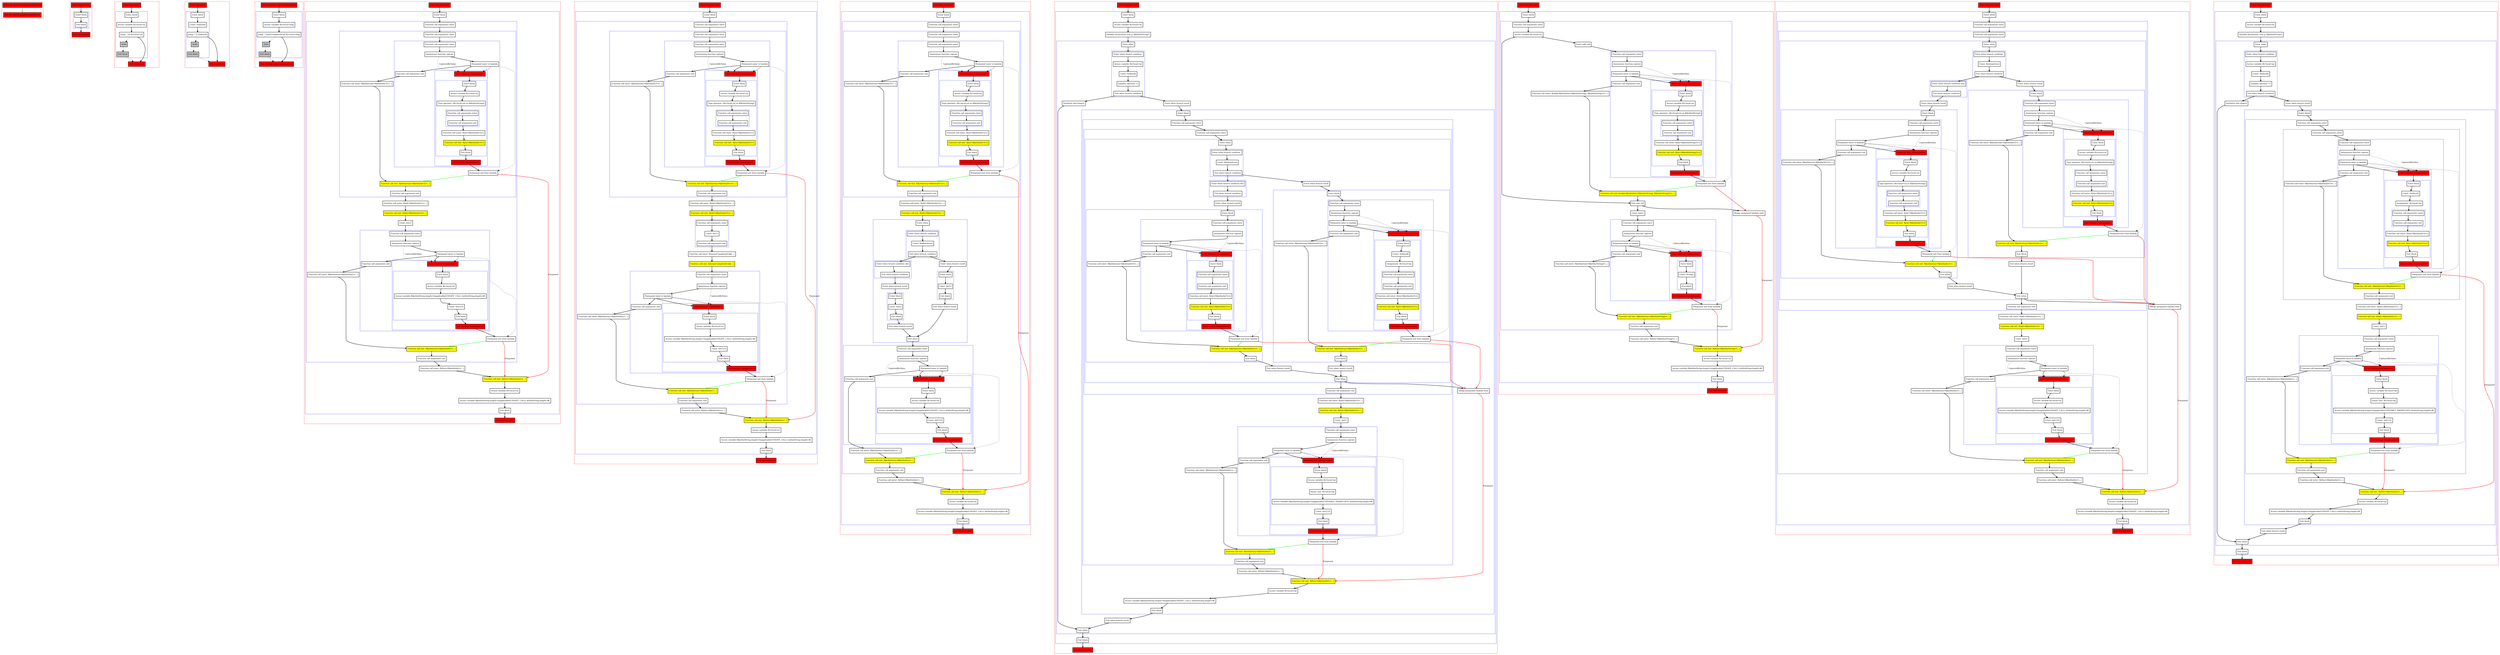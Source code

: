 digraph flowFromInplaceLambda2_kt {
    graph [nodesep=3]
    node [shape=box penwidth=2]
    edge [penwidth=2]

    subgraph cluster_0 {
        color=red
        0 [label="Enter file flowFromInplaceLambda2.kt" style="filled" fillcolor=red];
        1 [label="Exit file flowFromInplaceLambda2.kt" style="filled" fillcolor=red];
    }
    0 -> {1} [color=green];

    subgraph cluster_1 {
        color=red
        2 [label="Enter function foo" style="filled" fillcolor=red];
        subgraph cluster_2 {
            color=blue
            3 [label="Enter block"];
            4 [label="Exit block"];
        }
        5 [label="Exit function foo" style="filled" fillcolor=red];
    }
    2 -> {3};
    3 -> {4};
    4 -> {5};

    subgraph cluster_3 {
        color=red
        6 [label="Enter function id" style="filled" fillcolor=red];
        subgraph cluster_4 {
            color=blue
            7 [label="Enter block"];
            8 [label="Access variable R|<local>/x|"];
            9 [label="Jump: ^id R|<local>/x|"];
            10 [label="Stub" style="filled" fillcolor=gray];
            11 [label="Exit block" style="filled" fillcolor=gray];
        }
        12 [label="Exit function id" style="filled" fillcolor=red];
    }
    6 -> {7};
    7 -> {8};
    8 -> {9};
    9 -> {12};
    9 -> {10} [style=dotted];
    10 -> {11} [style=dotted];
    11 -> {12} [style=dotted];

    subgraph cluster_5 {
        color=red
        13 [label="Enter function n" style="filled" fillcolor=red];
        subgraph cluster_6 {
            color=blue
            14 [label="Enter block"];
            15 [label="Const: Null(null)"];
            16 [label="Jump: ^n Null(null)"];
            17 [label="Stub" style="filled" fillcolor=gray];
            18 [label="Exit block" style="filled" fillcolor=gray];
        }
        19 [label="Exit function n" style="filled" fillcolor=red];
    }
    13 -> {14};
    14 -> {15};
    15 -> {16};
    16 -> {19};
    16 -> {17} [style=dotted];
    17 -> {18} [style=dotted];
    18 -> {19} [style=dotted];

    subgraph cluster_7 {
        color=red
        20 [label="Enter function someCompletedCall" style="filled" fillcolor=red];
        subgraph cluster_8 {
            color=blue
            21 [label="Enter block"];
            22 [label="Access variable R|<local>/arg|"];
            23 [label="Jump: ^someCompletedCall R|<local>/arg|"];
            24 [label="Stub" style="filled" fillcolor=gray];
            25 [label="Exit block" style="filled" fillcolor=gray];
        }
        26 [label="Exit function someCompletedCall" style="filled" fillcolor=red];
    }
    20 -> {21};
    21 -> {22};
    22 -> {23};
    23 -> {26};
    23 -> {24} [style=dotted];
    24 -> {25} [style=dotted];
    25 -> {26} [style=dotted];

    subgraph cluster_9 {
        color=red
        27 [label="Enter function test1" style="filled" fillcolor=red];
        subgraph cluster_10 {
            color=blue
            28 [label="Enter block"];
            subgraph cluster_11 {
                color=blue
                29 [label="Function call arguments enter"];
                subgraph cluster_12 {
                    color=blue
                    30 [label="Function call arguments enter"];
                    subgraph cluster_13 {
                        color=blue
                        31 [label="Function call arguments enter"];
                        32 [label="Anonymous function capture"];
                        33 [label="Postponed enter to lambda"];
                        subgraph cluster_14 {
                            color=blue
                            34 [label="Enter function <anonymous>" style="filled" fillcolor=red];
                            subgraph cluster_15 {
                                color=blue
                                35 [label="Enter block"];
                                36 [label="Access variable R|<local>/x|"];
                                37 [label="Type operator: (R|<local>/x| as R|kotlin/String|)"];
                                subgraph cluster_16 {
                                    color=blue
                                    38 [label="Function call arguments enter"];
                                    39 [label="Function call arguments exit"];
                                }
                                40 [label="Function call enter: R|/n|<R|kotlin/Int?|>()"];
                                41 [label="Function call exit: R|/n|<R|kotlin/Int?|>()" style="filled" fillcolor=yellow];
                                42 [label="Exit block"];
                            }
                            43 [label="Exit function <anonymous>" style="filled" fillcolor=red];
                        }
                        44 [label="Function call arguments exit"];
                    }
                    45 [label="Function call enter: R|kotlin/run|<R|kotlin/Int?|>(...)"];
                    46 [label="Postponed exit from lambda"];
                    47 [label="Function call exit: R|kotlin/run|<R|kotlin/Int?|>(...)" style="filled" fillcolor=yellow];
                    48 [label="Function call arguments exit"];
                }
                49 [label="Function call enter: R|/id|<R|kotlin/Int?|>(...)"];
                50 [label="Function call exit: R|/id|<R|kotlin/Int?|>(...)" style="filled" fillcolor=yellow];
                51 [label="Const: Int(1)"];
                subgraph cluster_17 {
                    color=blue
                    52 [label="Function call arguments enter"];
                    53 [label="Anonymous function capture"];
                    54 [label="Postponed enter to lambda"];
                    subgraph cluster_18 {
                        color=blue
                        55 [label="Enter function <anonymous>" style="filled" fillcolor=red];
                        subgraph cluster_19 {
                            color=blue
                            56 [label="Enter block"];
                            57 [label="Access variable R|<local>/x|"];
                            58 [label="Access variable R|kotlin/String.length<Inapplicable(UNSAFE_CALL): kotlin/String.length>#|"];
                            59 [label="Const: Int(123)"];
                            60 [label="Exit block"];
                        }
                        61 [label="Exit function <anonymous>" style="filled" fillcolor=red];
                    }
                    62 [label="Function call arguments exit"];
                }
                63 [label="Function call enter: R|kotlin/run|<R|kotlin/Int|>(...)"];
                64 [label="Postponed exit from lambda"];
                65 [label="Function call exit: R|kotlin/run|<R|kotlin/Int|>(...)" style="filled" fillcolor=yellow];
                66 [label="Function call arguments exit"];
            }
            67 [label="Function call enter: R|/foo|<R|kotlin/Int|>(...)"];
            68 [label="Function call exit: R|/foo|<R|kotlin/Int|>(...)" style="filled" fillcolor=yellow];
            69 [label="Access variable R|<local>/x|"];
            70 [label="Access variable R|kotlin/String.length<Inapplicable(UNSAFE_CALL): kotlin/String.length>#|"];
            71 [label="Exit block"];
        }
        72 [label="Exit function test1" style="filled" fillcolor=red];
    }
    27 -> {28};
    28 -> {29};
    29 -> {30};
    30 -> {31};
    31 -> {32};
    32 -> {33};
    32 -> {34} [style=dotted label="CapturedByValue"];
    33 -> {34 44};
    33 -> {46} [style=dotted];
    33 -> {34} [style=dashed];
    34 -> {35};
    35 -> {36};
    36 -> {37};
    37 -> {38};
    38 -> {39};
    39 -> {40};
    40 -> {41};
    41 -> {42};
    42 -> {43};
    43 -> {46};
    44 -> {45};
    45 -> {47};
    46 -> {47} [color=green];
    46 -> {68} [color=red label="Postponed"];
    47 -> {48};
    48 -> {49};
    49 -> {50};
    50 -> {51};
    51 -> {52};
    52 -> {53};
    53 -> {54};
    53 -> {55} [style=dotted label="CapturedByValue"];
    54 -> {55 62};
    54 -> {64} [style=dotted];
    54 -> {55} [style=dashed];
    55 -> {56};
    56 -> {57};
    57 -> {58};
    58 -> {59};
    59 -> {60};
    60 -> {61};
    61 -> {64};
    62 -> {63};
    63 -> {65};
    64 -> {65} [color=green];
    64 -> {68} [color=red label="Postponed"];
    65 -> {66};
    66 -> {67};
    67 -> {68};
    68 -> {69};
    69 -> {70};
    70 -> {71};
    71 -> {72};

    subgraph cluster_20 {
        color=red
        73 [label="Enter function test2" style="filled" fillcolor=red];
        subgraph cluster_21 {
            color=blue
            74 [label="Enter block"];
            subgraph cluster_22 {
                color=blue
                75 [label="Function call arguments enter"];
                subgraph cluster_23 {
                    color=blue
                    76 [label="Function call arguments enter"];
                    subgraph cluster_24 {
                        color=blue
                        77 [label="Function call arguments enter"];
                        78 [label="Anonymous function capture"];
                        79 [label="Postponed enter to lambda"];
                        subgraph cluster_25 {
                            color=blue
                            80 [label="Enter function <anonymous>" style="filled" fillcolor=red];
                            subgraph cluster_26 {
                                color=blue
                                81 [label="Enter block"];
                                82 [label="Access variable R|<local>/x|"];
                                83 [label="Type operator: (R|<local>/x| as R|kotlin/String|)"];
                                subgraph cluster_27 {
                                    color=blue
                                    84 [label="Function call arguments enter"];
                                    85 [label="Function call arguments exit"];
                                }
                                86 [label="Function call enter: R|/n|<R|kotlin/Int?|>()"];
                                87 [label="Function call exit: R|/n|<R|kotlin/Int?|>()" style="filled" fillcolor=yellow];
                                88 [label="Exit block"];
                            }
                            89 [label="Exit function <anonymous>" style="filled" fillcolor=red];
                        }
                        90 [label="Function call arguments exit"];
                    }
                    91 [label="Function call enter: R|kotlin/run|<R|kotlin/Int?|>(...)"];
                    92 [label="Postponed exit from lambda"];
                    93 [label="Function call exit: R|kotlin/run|<R|kotlin/Int?|>(...)" style="filled" fillcolor=yellow];
                    94 [label="Function call arguments exit"];
                }
                95 [label="Function call enter: R|/id|<R|kotlin/Int?|>(...)"];
                96 [label="Function call exit: R|/id|<R|kotlin/Int?|>(...)" style="filled" fillcolor=yellow];
                subgraph cluster_28 {
                    color=blue
                    97 [label="Function call arguments enter"];
                    98 [label="Const: Int(1)"];
                    99 [label="Function call arguments exit"];
                }
                100 [label="Function call enter: R|/someCompletedCall|(...)"];
                101 [label="Function call exit: R|/someCompletedCall|(...)" style="filled" fillcolor=yellow];
                subgraph cluster_29 {
                    color=blue
                    102 [label="Function call arguments enter"];
                    103 [label="Anonymous function capture"];
                    104 [label="Postponed enter to lambda"];
                    subgraph cluster_30 {
                        color=blue
                        105 [label="Enter function <anonymous>" style="filled" fillcolor=red];
                        subgraph cluster_31 {
                            color=blue
                            106 [label="Enter block"];
                            107 [label="Access variable R|<local>/x|"];
                            108 [label="Access variable R|kotlin/String.length<Inapplicable(UNSAFE_CALL): kotlin/String.length>#|"];
                            109 [label="Const: Int(123)"];
                            110 [label="Exit block"];
                        }
                        111 [label="Exit function <anonymous>" style="filled" fillcolor=red];
                    }
                    112 [label="Function call arguments exit"];
                }
                113 [label="Function call enter: R|kotlin/run|<R|kotlin/Int|>(...)"];
                114 [label="Postponed exit from lambda"];
                115 [label="Function call exit: R|kotlin/run|<R|kotlin/Int|>(...)" style="filled" fillcolor=yellow];
                116 [label="Function call arguments exit"];
            }
            117 [label="Function call enter: R|/foo|<R|kotlin/Int|>(...)"];
            118 [label="Function call exit: R|/foo|<R|kotlin/Int|>(...)" style="filled" fillcolor=yellow];
            119 [label="Access variable R|<local>/x|"];
            120 [label="Access variable R|kotlin/String.length<Inapplicable(UNSAFE_CALL): kotlin/String.length>#|"];
            121 [label="Exit block"];
        }
        122 [label="Exit function test2" style="filled" fillcolor=red];
    }
    73 -> {74};
    74 -> {75};
    75 -> {76};
    76 -> {77};
    77 -> {78};
    78 -> {79};
    78 -> {80} [style=dotted label="CapturedByValue"];
    79 -> {80 90};
    79 -> {92} [style=dotted];
    79 -> {80} [style=dashed];
    80 -> {81};
    81 -> {82};
    82 -> {83};
    83 -> {84};
    84 -> {85};
    85 -> {86};
    86 -> {87};
    87 -> {88};
    88 -> {89};
    89 -> {92};
    90 -> {91};
    91 -> {93};
    92 -> {93} [color=green];
    92 -> {118} [color=red label="Postponed"];
    93 -> {94};
    94 -> {95};
    95 -> {96};
    96 -> {97};
    97 -> {98};
    98 -> {99};
    99 -> {100};
    100 -> {101};
    101 -> {102};
    102 -> {103};
    103 -> {104};
    103 -> {105} [style=dotted label="CapturedByValue"];
    104 -> {105 112};
    104 -> {114} [style=dotted];
    104 -> {105} [style=dashed];
    105 -> {106};
    106 -> {107};
    107 -> {108};
    108 -> {109};
    109 -> {110};
    110 -> {111};
    111 -> {114};
    112 -> {113};
    113 -> {115};
    114 -> {115} [color=green];
    114 -> {118} [color=red label="Postponed"];
    115 -> {116};
    116 -> {117};
    117 -> {118};
    118 -> {119};
    119 -> {120};
    120 -> {121};
    121 -> {122};

    subgraph cluster_32 {
        color=red
        123 [label="Enter function test3" style="filled" fillcolor=red];
        subgraph cluster_33 {
            color=blue
            124 [label="Enter block"];
            subgraph cluster_34 {
                color=blue
                125 [label="Function call arguments enter"];
                subgraph cluster_35 {
                    color=blue
                    126 [label="Function call arguments enter"];
                    subgraph cluster_36 {
                        color=blue
                        127 [label="Function call arguments enter"];
                        128 [label="Anonymous function capture"];
                        129 [label="Postponed enter to lambda"];
                        subgraph cluster_37 {
                            color=blue
                            130 [label="Enter function <anonymous>" style="filled" fillcolor=red];
                            subgraph cluster_38 {
                                color=blue
                                131 [label="Enter block"];
                                132 [label="Access variable R|<local>/x|"];
                                133 [label="Type operator: (R|<local>/x| as R|kotlin/String|)"];
                                subgraph cluster_39 {
                                    color=blue
                                    134 [label="Function call arguments enter"];
                                    135 [label="Function call arguments exit"];
                                }
                                136 [label="Function call enter: R|/n|<R|kotlin/Int?|>()"];
                                137 [label="Function call exit: R|/n|<R|kotlin/Int?|>()" style="filled" fillcolor=yellow];
                                138 [label="Exit block"];
                            }
                            139 [label="Exit function <anonymous>" style="filled" fillcolor=red];
                        }
                        140 [label="Function call arguments exit"];
                    }
                    141 [label="Function call enter: R|kotlin/run|<R|kotlin/Int?|>(...)"];
                    142 [label="Postponed exit from lambda"];
                    143 [label="Function call exit: R|kotlin/run|<R|kotlin/Int?|>(...)" style="filled" fillcolor=yellow];
                    144 [label="Function call arguments exit"];
                }
                145 [label="Function call enter: R|/id|<R|kotlin/Int?|>(...)"];
                146 [label="Function call exit: R|/id|<R|kotlin/Int?|>(...)" style="filled" fillcolor=yellow];
                subgraph cluster_40 {
                    color=blue
                    147 [label="Enter when"];
                    subgraph cluster_41 {
                        color=blue
                        148 [label="Enter when branch condition "];
                        149 [label="Const: Boolean(true)"];
                        150 [label="Exit when branch condition"];
                    }
                    subgraph cluster_42 {
                        color=blue
                        151 [label="Enter when branch condition else"];
                        152 [label="Exit when branch condition"];
                    }
                    153 [label="Enter when branch result"];
                    subgraph cluster_43 {
                        color=blue
                        154 [label="Enter block"];
                        155 [label="Const: Int(2)"];
                        156 [label="Exit block"];
                    }
                    157 [label="Exit when branch result"];
                    158 [label="Enter when branch result"];
                    subgraph cluster_44 {
                        color=blue
                        159 [label="Enter block"];
                        160 [label="Const: Int(1)"];
                        161 [label="Exit block"];
                    }
                    162 [label="Exit when branch result"];
                    163 [label="Exit when"];
                }
                subgraph cluster_45 {
                    color=blue
                    164 [label="Function call arguments enter"];
                    165 [label="Anonymous function capture"];
                    166 [label="Postponed enter to lambda"];
                    subgraph cluster_46 {
                        color=blue
                        167 [label="Enter function <anonymous>" style="filled" fillcolor=red];
                        subgraph cluster_47 {
                            color=blue
                            168 [label="Enter block"];
                            169 [label="Access variable R|<local>/x|"];
                            170 [label="Access variable R|kotlin/String.length<Inapplicable(UNSAFE_CALL): kotlin/String.length>#|"];
                            171 [label="Const: Int(123)"];
                            172 [label="Exit block"];
                        }
                        173 [label="Exit function <anonymous>" style="filled" fillcolor=red];
                    }
                    174 [label="Function call arguments exit"];
                }
                175 [label="Function call enter: R|kotlin/run|<R|kotlin/Int|>(...)"];
                176 [label="Postponed exit from lambda"];
                177 [label="Function call exit: R|kotlin/run|<R|kotlin/Int|>(...)" style="filled" fillcolor=yellow];
                178 [label="Function call arguments exit"];
            }
            179 [label="Function call enter: R|/foo|<R|kotlin/Int|>(...)"];
            180 [label="Function call exit: R|/foo|<R|kotlin/Int|>(...)" style="filled" fillcolor=yellow];
            181 [label="Access variable R|<local>/x|"];
            182 [label="Access variable R|kotlin/String.length<Inapplicable(UNSAFE_CALL): kotlin/String.length>#|"];
            183 [label="Exit block"];
        }
        184 [label="Exit function test3" style="filled" fillcolor=red];
    }
    123 -> {124};
    124 -> {125};
    125 -> {126};
    126 -> {127};
    127 -> {128};
    128 -> {129};
    128 -> {130} [style=dotted label="CapturedByValue"];
    129 -> {130 140};
    129 -> {142} [style=dotted];
    129 -> {130} [style=dashed];
    130 -> {131};
    131 -> {132};
    132 -> {133};
    133 -> {134};
    134 -> {135};
    135 -> {136};
    136 -> {137};
    137 -> {138};
    138 -> {139};
    139 -> {142};
    140 -> {141};
    141 -> {143};
    142 -> {143} [color=green];
    142 -> {180} [color=red label="Postponed"];
    143 -> {144};
    144 -> {145};
    145 -> {146};
    146 -> {147};
    147 -> {148};
    148 -> {149};
    149 -> {150};
    150 -> {151 158};
    151 -> {152};
    152 -> {153};
    153 -> {154};
    154 -> {155};
    155 -> {156};
    156 -> {157};
    157 -> {163};
    158 -> {159};
    159 -> {160};
    160 -> {161};
    161 -> {162};
    162 -> {163};
    163 -> {164};
    164 -> {165};
    165 -> {166};
    165 -> {167} [style=dotted label="CapturedByValue"];
    166 -> {167 174};
    166 -> {176} [style=dotted];
    166 -> {167} [style=dashed];
    167 -> {168};
    168 -> {169};
    169 -> {170};
    170 -> {171};
    171 -> {172};
    172 -> {173};
    173 -> {176};
    174 -> {175};
    175 -> {177};
    176 -> {177} [color=green];
    176 -> {180} [color=red label="Postponed"];
    177 -> {178};
    178 -> {179};
    179 -> {180};
    180 -> {181};
    181 -> {182};
    182 -> {183};
    183 -> {184};

    subgraph cluster_48 {
        color=red
        185 [label="Enter function test4" style="filled" fillcolor=red];
        subgraph cluster_49 {
            color=blue
            186 [label="Enter block"];
            187 [label="Access variable R|<local>/x|"];
            188 [label="Variable declaration: lvar p: R|kotlin/String?|"];
            subgraph cluster_50 {
                color=blue
                189 [label="Enter when"];
                subgraph cluster_51 {
                    color=blue
                    190 [label="Enter when branch condition "];
                    191 [label="Access variable R|<local>/p|"];
                    192 [label="Const: Null(null)"];
                    193 [label="Equality operator !="];
                    194 [label="Exit when branch condition"];
                }
                195 [label="Synthetic else branch"];
                196 [label="Enter when branch result"];
                subgraph cluster_52 {
                    color=blue
                    197 [label="Enter block"];
                    subgraph cluster_53 {
                        color=blue
                        198 [label="Function call arguments enter"];
                        subgraph cluster_54 {
                            color=blue
                            199 [label="Function call arguments enter"];
                            subgraph cluster_55 {
                                color=blue
                                200 [label="Enter when"];
                                subgraph cluster_56 {
                                    color=blue
                                    201 [label="Enter when branch condition "];
                                    202 [label="Const: Boolean(true)"];
                                    203 [label="Exit when branch condition"];
                                }
                                subgraph cluster_57 {
                                    color=blue
                                    204 [label="Enter when branch condition else"];
                                    205 [label="Exit when branch condition"];
                                }
                                206 [label="Enter when branch result"];
                                subgraph cluster_58 {
                                    color=blue
                                    207 [label="Enter block"];
                                    subgraph cluster_59 {
                                        color=blue
                                        208 [label="Function call arguments enter"];
                                        209 [label="Anonymous function capture"];
                                        210 [label="Postponed enter to lambda"];
                                        subgraph cluster_60 {
                                            color=blue
                                            211 [label="Enter function <anonymous>" style="filled" fillcolor=red];
                                            subgraph cluster_61 {
                                                color=blue
                                                212 [label="Enter block"];
                                                subgraph cluster_62 {
                                                    color=blue
                                                    213 [label="Function call arguments enter"];
                                                    214 [label="Function call arguments exit"];
                                                }
                                                215 [label="Function call enter: R|/n|<R|kotlin/Int?|>()"];
                                                216 [label="Function call exit: R|/n|<R|kotlin/Int?|>()" style="filled" fillcolor=yellow];
                                                217 [label="Exit block"];
                                            }
                                            218 [label="Exit function <anonymous>" style="filled" fillcolor=red];
                                        }
                                        219 [label="Function call arguments exit"];
                                    }
                                    220 [label="Function call enter: R|kotlin/run|<R|kotlin/Int?|>(...)"];
                                    221 [label="Postponed exit from lambda"];
                                    222 [label="Function call exit: R|kotlin/run|<R|kotlin/Int?|>(...)" style="filled" fillcolor=yellow];
                                    223 [label="Exit block"];
                                }
                                224 [label="Exit when branch result"];
                                225 [label="Enter when branch result"];
                                subgraph cluster_63 {
                                    color=blue
                                    226 [label="Enter block"];
                                    subgraph cluster_64 {
                                        color=blue
                                        227 [label="Function call arguments enter"];
                                        228 [label="Anonymous function capture"];
                                        229 [label="Postponed enter to lambda"];
                                        subgraph cluster_65 {
                                            color=blue
                                            230 [label="Enter function <anonymous>" style="filled" fillcolor=red];
                                            subgraph cluster_66 {
                                                color=blue
                                                231 [label="Enter block"];
                                                232 [label="Const: Null(null)"];
                                                233 [label="Assignment: R|<local>/p|"];
                                                subgraph cluster_67 {
                                                    color=blue
                                                    234 [label="Function call arguments enter"];
                                                    235 [label="Function call arguments exit"];
                                                }
                                                236 [label="Function call enter: R|/n|<R|kotlin/Int?|>()"];
                                                237 [label="Function call exit: R|/n|<R|kotlin/Int?|>()" style="filled" fillcolor=yellow];
                                                238 [label="Exit block"];
                                            }
                                            239 [label="Exit function <anonymous>" style="filled" fillcolor=red];
                                        }
                                        240 [label="Function call arguments exit"];
                                    }
                                    241 [label="Function call enter: R|kotlin/run|<R|kotlin/Int?|>(...)"];
                                    242 [label="Postponed exit from lambda"];
                                    243 [label="Function call exit: R|kotlin/run|<R|kotlin/Int?|>(...)" style="filled" fillcolor=yellow];
                                    244 [label="Exit block"];
                                }
                                245 [label="Exit when branch result"];
                                246 [label="Exit when"];
                            }
                            247 [label="Function call arguments exit"];
                        }
                        248 [label="Function call enter: R|/id|<R|kotlin/Int?|>(...)"];
                        249 [label="Function call exit: R|/id|<R|kotlin/Int?|>(...)" style="filled" fillcolor=yellow];
                        250 [label="Const: Int(1)"];
                        subgraph cluster_68 {
                            color=blue
                            251 [label="Function call arguments enter"];
                            252 [label="Anonymous function capture"];
                            253 [label="Postponed enter to lambda"];
                            subgraph cluster_69 {
                                color=blue
                                254 [label="Enter function <anonymous>" style="filled" fillcolor=red];
                                subgraph cluster_70 {
                                    color=blue
                                    255 [label="Enter block"];
                                    256 [label="Access variable R|<local>/p|"];
                                    257 [label="Smart cast: R|<local>/p|"];
                                    258 [label="Access variable R|kotlin/String.length<Inapplicable(UNSTABLE_SMARTCAST): kotlin/String.length>#|"];
                                    259 [label="Const: Int(123)"];
                                    260 [label="Exit block"];
                                }
                                261 [label="Exit function <anonymous>" style="filled" fillcolor=red];
                            }
                            262 [label="Function call arguments exit"];
                        }
                        263 [label="Function call enter: R|kotlin/run|<R|kotlin/Int|>(...)"];
                        264 [label="Postponed exit from lambda"];
                        265 [label="Function call exit: R|kotlin/run|<R|kotlin/Int|>(...)" style="filled" fillcolor=yellow];
                        266 [label="Function call arguments exit"];
                    }
                    267 [label="Function call enter: R|/foo|<R|kotlin/Int|>(...)"];
                    268 [label="Merge postponed lambda exits"];
                    269 [label="Function call exit: R|/foo|<R|kotlin/Int|>(...)" style="filled" fillcolor=yellow];
                    270 [label="Access variable R|<local>/p|"];
                    271 [label="Access variable R|kotlin/String.length<Inapplicable(UNSAFE_CALL): kotlin/String.length>#|"];
                    272 [label="Exit block"];
                }
                273 [label="Exit when branch result"];
                274 [label="Exit when"];
            }
            275 [label="Exit block"];
        }
        276 [label="Exit function test4" style="filled" fillcolor=red];
    }
    185 -> {186};
    186 -> {187};
    187 -> {188};
    188 -> {189};
    189 -> {190};
    190 -> {191};
    191 -> {192};
    192 -> {193};
    193 -> {194};
    194 -> {195 196};
    195 -> {274};
    196 -> {197};
    197 -> {198};
    198 -> {199};
    199 -> {200};
    200 -> {201};
    201 -> {202};
    202 -> {203};
    203 -> {204 225};
    204 -> {205};
    205 -> {206};
    206 -> {207};
    207 -> {208};
    208 -> {209};
    209 -> {210};
    209 -> {211} [style=dotted label="CapturedByValue"];
    210 -> {211 219};
    210 -> {221} [style=dotted];
    210 -> {211} [style=dashed];
    211 -> {212};
    212 -> {213};
    213 -> {214};
    214 -> {215};
    215 -> {216};
    216 -> {217};
    217 -> {218};
    218 -> {221};
    219 -> {220};
    220 -> {222};
    221 -> {222} [color=green];
    221 -> {268} [color=red];
    222 -> {223};
    223 -> {224};
    224 -> {246};
    225 -> {226};
    226 -> {227};
    227 -> {228};
    228 -> {229};
    228 -> {230} [style=dotted label="CapturedByValue"];
    229 -> {230 240};
    229 -> {242} [style=dotted];
    229 -> {230} [style=dashed];
    230 -> {231};
    231 -> {232};
    232 -> {233};
    233 -> {234};
    234 -> {235};
    235 -> {236};
    236 -> {237};
    237 -> {238};
    238 -> {239};
    239 -> {242};
    240 -> {241};
    241 -> {243};
    242 -> {243} [color=green];
    242 -> {268} [color=red];
    243 -> {244};
    244 -> {245};
    245 -> {246};
    246 -> {247 268};
    247 -> {248};
    248 -> {249};
    249 -> {250};
    250 -> {251};
    251 -> {252};
    252 -> {253};
    252 -> {254} [style=dotted label="CapturedByValue"];
    253 -> {254 262};
    253 -> {264} [style=dotted];
    253 -> {254} [style=dashed];
    254 -> {255};
    255 -> {256};
    256 -> {257};
    257 -> {258};
    258 -> {259};
    259 -> {260};
    260 -> {261};
    261 -> {264};
    262 -> {263};
    263 -> {265};
    264 -> {265} [color=green];
    264 -> {269} [color=red label="Postponed"];
    265 -> {266};
    266 -> {267};
    267 -> {269};
    268 -> {269} [color=red label="Postponed"];
    269 -> {270};
    270 -> {271};
    271 -> {272};
    272 -> {273};
    273 -> {274};
    274 -> {275};
    275 -> {276};

    subgraph cluster_71 {
        color=red
        277 [label="Enter function test5" style="filled" fillcolor=red];
        subgraph cluster_72 {
            color=blue
            278 [label="Enter block"];
            subgraph cluster_73 {
                color=blue
                279 [label="Function call arguments enter"];
                280 [label="Access variable R|<local>/y|"];
                281 [label="Enter safe call"];
                subgraph cluster_74 {
                    color=blue
                    282 [label="Function call arguments enter"];
                    283 [label="Anonymous function capture"];
                    284 [label="Postponed enter to lambda"];
                    subgraph cluster_75 {
                        color=blue
                        285 [label="Enter function <anonymous>" style="filled" fillcolor=red];
                        subgraph cluster_76 {
                            color=blue
                            286 [label="Enter block"];
                            287 [label="Access variable R|<local>/x|"];
                            288 [label="Type operator: (R|<local>/x| as R|kotlin/String|)"];
                            subgraph cluster_77 {
                                color=blue
                                289 [label="Function call arguments enter"];
                                290 [label="Function call arguments exit"];
                            }
                            291 [label="Function call enter: R|/n|<R|kotlin/String?|>()"];
                            292 [label="Function call exit: R|/n|<R|kotlin/String?|>()" style="filled" fillcolor=yellow];
                            293 [label="Exit block"];
                        }
                        294 [label="Exit function <anonymous>" style="filled" fillcolor=red];
                    }
                    295 [label="Function call arguments exit"];
                }
                296 [label="Function call enter: $subj$.R|kotlin/let|<R|kotlin/String|, R|kotlin/String?|>(...)"];
                297 [label="Postponed exit from lambda"];
                298 [label="Function call exit: $subj$.R|kotlin/let|<R|kotlin/String|, R|kotlin/String?|>(...)" style="filled" fillcolor=yellow];
                299 [label="Exit safe call"];
                300 [label="Const: Int(1)"];
                subgraph cluster_78 {
                    color=blue
                    301 [label="Function call arguments enter"];
                    302 [label="Anonymous function capture"];
                    303 [label="Postponed enter to lambda"];
                    subgraph cluster_79 {
                        color=blue
                        304 [label="Enter function <anonymous>" style="filled" fillcolor=red];
                        subgraph cluster_80 {
                            color=blue
                            305 [label="Enter block"];
                            306 [label="Const: String()"];
                            307 [label="Exit block"];
                        }
                        308 [label="Exit function <anonymous>" style="filled" fillcolor=red];
                    }
                    309 [label="Function call arguments exit"];
                }
                310 [label="Function call enter: R|kotlin/run|<R|kotlin/String|>(...)"];
                311 [label="Postponed exit from lambda"];
                312 [label="Function call exit: R|kotlin/run|<R|kotlin/String|>(...)" style="filled" fillcolor=yellow];
                313 [label="Function call arguments exit"];
            }
            314 [label="Function call enter: R|/foo|<R|kotlin/String|>(...)"];
            315 [label="Merge postponed lambda exits"];
            316 [label="Function call exit: R|/foo|<R|kotlin/String|>(...)" style="filled" fillcolor=yellow];
            317 [label="Access variable R|<local>/x|"];
            318 [label="Access variable R|kotlin/String.length<Inapplicable(UNSAFE_CALL): kotlin/String.length>#|"];
            319 [label="Exit block"];
        }
        320 [label="Exit function test5" style="filled" fillcolor=red];
    }
    277 -> {278};
    278 -> {279};
    279 -> {280};
    280 -> {281 299};
    281 -> {282};
    282 -> {283};
    283 -> {284};
    283 -> {285} [style=dotted label="CapturedByValue"];
    284 -> {285 295};
    284 -> {297} [style=dotted];
    284 -> {285} [style=dashed];
    285 -> {286};
    286 -> {287};
    287 -> {288};
    288 -> {289};
    289 -> {290};
    290 -> {291};
    291 -> {292};
    292 -> {293};
    293 -> {294};
    294 -> {297};
    295 -> {296};
    296 -> {298};
    297 -> {298} [color=green];
    297 -> {315} [color=red];
    298 -> {299};
    299 -> {300 315};
    300 -> {301};
    301 -> {302};
    302 -> {303};
    302 -> {304} [style=dotted label="CapturedByValue"];
    303 -> {304 309};
    303 -> {311} [style=dotted];
    303 -> {304} [style=dashed];
    304 -> {305};
    305 -> {306};
    306 -> {307};
    307 -> {308};
    308 -> {311};
    309 -> {310};
    310 -> {312};
    311 -> {312} [color=green];
    311 -> {316} [color=red label="Postponed"];
    312 -> {313};
    313 -> {314};
    314 -> {316};
    315 -> {316} [color=red label="Postponed"];
    316 -> {317};
    317 -> {318};
    318 -> {319};
    319 -> {320};

    subgraph cluster_81 {
        color=red
        321 [label="Enter function test6" style="filled" fillcolor=red];
        subgraph cluster_82 {
            color=blue
            322 [label="Enter block"];
            subgraph cluster_83 {
                color=blue
                323 [label="Function call arguments enter"];
                subgraph cluster_84 {
                    color=blue
                    324 [label="Function call arguments enter"];
                    subgraph cluster_85 {
                        color=blue
                        325 [label="Enter when"];
                        subgraph cluster_86 {
                            color=blue
                            326 [label="Enter when branch condition "];
                            327 [label="Const: Boolean(true)"];
                            328 [label="Exit when branch condition"];
                        }
                        subgraph cluster_87 {
                            color=blue
                            329 [label="Enter when branch condition else"];
                            330 [label="Exit when branch condition"];
                        }
                        331 [label="Enter when branch result"];
                        subgraph cluster_88 {
                            color=blue
                            332 [label="Enter block"];
                            subgraph cluster_89 {
                                color=blue
                                333 [label="Function call arguments enter"];
                                334 [label="Anonymous function capture"];
                                335 [label="Postponed enter to lambda"];
                                subgraph cluster_90 {
                                    color=blue
                                    336 [label="Enter function <anonymous>" style="filled" fillcolor=red];
                                    subgraph cluster_91 {
                                        color=blue
                                        337 [label="Enter block"];
                                        338 [label="Access variable R|<local>/x|"];
                                        339 [label="Type operator: (R|<local>/x| as R|kotlin/String|)"];
                                        subgraph cluster_92 {
                                            color=blue
                                            340 [label="Function call arguments enter"];
                                            341 [label="Function call arguments exit"];
                                        }
                                        342 [label="Function call enter: R|/n|<R|kotlin/Int?|>()"];
                                        343 [label="Function call exit: R|/n|<R|kotlin/Int?|>()" style="filled" fillcolor=yellow];
                                        344 [label="Exit block"];
                                    }
                                    345 [label="Exit function <anonymous>" style="filled" fillcolor=red];
                                }
                                346 [label="Function call arguments exit"];
                            }
                            347 [label="Function call enter: R|kotlin/run|<R|kotlin/Int?|>(...)"];
                            348 [label="Postponed exit from lambda"];
                            349 [label="Function call exit: R|kotlin/run|<R|kotlin/Int?|>(...)" style="filled" fillcolor=yellow];
                            350 [label="Exit block"];
                        }
                        351 [label="Exit when branch result"];
                        352 [label="Enter when branch result"];
                        subgraph cluster_93 {
                            color=blue
                            353 [label="Enter block"];
                            subgraph cluster_94 {
                                color=blue
                                354 [label="Function call arguments enter"];
                                355 [label="Anonymous function capture"];
                                356 [label="Postponed enter to lambda"];
                                subgraph cluster_95 {
                                    color=blue
                                    357 [label="Enter function <anonymous>" style="filled" fillcolor=red];
                                    subgraph cluster_96 {
                                        color=blue
                                        358 [label="Enter block"];
                                        359 [label="Access variable R|<local>/x|"];
                                        360 [label="Type operator: (R|<local>/x| as R|kotlin/String|)"];
                                        subgraph cluster_97 {
                                            color=blue
                                            361 [label="Function call arguments enter"];
                                            362 [label="Function call arguments exit"];
                                        }
                                        363 [label="Function call enter: R|/n|<R|kotlin/Int?|>()"];
                                        364 [label="Function call exit: R|/n|<R|kotlin/Int?|>()" style="filled" fillcolor=yellow];
                                        365 [label="Exit block"];
                                    }
                                    366 [label="Exit function <anonymous>" style="filled" fillcolor=red];
                                }
                                367 [label="Function call arguments exit"];
                            }
                            368 [label="Function call enter: R|kotlin/run|<R|kotlin/Int?|>(...)"];
                            369 [label="Postponed exit from lambda"];
                            370 [label="Function call exit: R|kotlin/run|<R|kotlin/Int?|>(...)" style="filled" fillcolor=yellow];
                            371 [label="Exit block"];
                        }
                        372 [label="Exit when branch result"];
                        373 [label="Exit when"];
                    }
                    374 [label="Function call arguments exit"];
                }
                375 [label="Function call enter: R|/id|<R|kotlin/Int?|>(...)"];
                376 [label="Function call exit: R|/id|<R|kotlin/Int?|>(...)" style="filled" fillcolor=yellow];
                377 [label="Const: Int(1)"];
                subgraph cluster_98 {
                    color=blue
                    378 [label="Function call arguments enter"];
                    379 [label="Anonymous function capture"];
                    380 [label="Postponed enter to lambda"];
                    subgraph cluster_99 {
                        color=blue
                        381 [label="Enter function <anonymous>" style="filled" fillcolor=red];
                        subgraph cluster_100 {
                            color=blue
                            382 [label="Enter block"];
                            383 [label="Access variable R|<local>/x|"];
                            384 [label="Access variable R|kotlin/String.length<Inapplicable(UNSAFE_CALL): kotlin/String.length>#|"];
                            385 [label="Const: Int(123)"];
                            386 [label="Exit block"];
                        }
                        387 [label="Exit function <anonymous>" style="filled" fillcolor=red];
                    }
                    388 [label="Function call arguments exit"];
                }
                389 [label="Function call enter: R|kotlin/run|<R|kotlin/Int|>(...)"];
                390 [label="Postponed exit from lambda"];
                391 [label="Function call exit: R|kotlin/run|<R|kotlin/Int|>(...)" style="filled" fillcolor=yellow];
                392 [label="Function call arguments exit"];
            }
            393 [label="Function call enter: R|/foo|<R|kotlin/Int|>(...)"];
            394 [label="Merge postponed lambda exits"];
            395 [label="Function call exit: R|/foo|<R|kotlin/Int|>(...)" style="filled" fillcolor=yellow];
            396 [label="Access variable R|<local>/x|"];
            397 [label="Access variable R|kotlin/String.length<Inapplicable(UNSAFE_CALL): kotlin/String.length>#|"];
            398 [label="Exit block"];
        }
        399 [label="Exit function test6" style="filled" fillcolor=red];
    }
    321 -> {322};
    322 -> {323};
    323 -> {324};
    324 -> {325};
    325 -> {326};
    326 -> {327};
    327 -> {328};
    328 -> {329 352};
    329 -> {330};
    330 -> {331};
    331 -> {332};
    332 -> {333};
    333 -> {334};
    334 -> {335};
    334 -> {336} [style=dotted label="CapturedByValue"];
    335 -> {336 346};
    335 -> {348} [style=dotted];
    335 -> {336} [style=dashed];
    336 -> {337};
    337 -> {338};
    338 -> {339};
    339 -> {340};
    340 -> {341};
    341 -> {342};
    342 -> {343};
    343 -> {344};
    344 -> {345};
    345 -> {348};
    346 -> {347};
    347 -> {349};
    348 -> {349} [color=green];
    348 -> {394} [color=red];
    349 -> {350};
    350 -> {351};
    351 -> {373};
    352 -> {353};
    353 -> {354};
    354 -> {355};
    355 -> {356};
    355 -> {357} [style=dotted label="CapturedByValue"];
    356 -> {357 367};
    356 -> {369} [style=dotted];
    356 -> {357} [style=dashed];
    357 -> {358};
    358 -> {359};
    359 -> {360};
    360 -> {361};
    361 -> {362};
    362 -> {363};
    363 -> {364};
    364 -> {365};
    365 -> {366};
    366 -> {369};
    367 -> {368};
    368 -> {370};
    369 -> {370} [color=green];
    369 -> {394} [color=red];
    370 -> {371};
    371 -> {372};
    372 -> {373};
    373 -> {374 394};
    374 -> {375};
    375 -> {376};
    376 -> {377};
    377 -> {378};
    378 -> {379};
    379 -> {380};
    379 -> {381} [style=dotted label="CapturedByValue"];
    380 -> {381 388};
    380 -> {390} [style=dotted];
    380 -> {381} [style=dashed];
    381 -> {382};
    382 -> {383};
    383 -> {384};
    384 -> {385};
    385 -> {386};
    386 -> {387};
    387 -> {390};
    388 -> {389};
    389 -> {391};
    390 -> {391} [color=green];
    390 -> {395} [color=red label="Postponed"];
    391 -> {392};
    392 -> {393};
    393 -> {395};
    394 -> {395} [color=red label="Postponed"];
    395 -> {396};
    396 -> {397};
    397 -> {398};
    398 -> {399};

    subgraph cluster_101 {
        color=red
        400 [label="Enter function test7" style="filled" fillcolor=red];
        subgraph cluster_102 {
            color=blue
            401 [label="Enter block"];
            402 [label="Access variable R|<local>/x|"];
            403 [label="Variable declaration: lvar p: R|kotlin/String?|"];
            subgraph cluster_103 {
                color=blue
                404 [label="Enter when"];
                subgraph cluster_104 {
                    color=blue
                    405 [label="Enter when branch condition "];
                    406 [label="Access variable R|<local>/p|"];
                    407 [label="Const: Null(null)"];
                    408 [label="Equality operator !="];
                    409 [label="Exit when branch condition"];
                }
                410 [label="Synthetic else branch"];
                411 [label="Enter when branch result"];
                subgraph cluster_105 {
                    color=blue
                    412 [label="Enter block"];
                    subgraph cluster_106 {
                        color=blue
                        413 [label="Function call arguments enter"];
                        subgraph cluster_107 {
                            color=blue
                            414 [label="Function call arguments enter"];
                            subgraph cluster_108 {
                                color=blue
                                415 [label="Function call arguments enter"];
                                416 [label="Anonymous function capture"];
                                417 [label="Postponed enter to lambda"];
                                subgraph cluster_109 {
                                    color=blue
                                    418 [label="Enter function <anonymous>" style="filled" fillcolor=red];
                                    subgraph cluster_110 {
                                        color=blue
                                        419 [label="Enter block"];
                                        420 [label="Const: Null(null)"];
                                        421 [label="Assignment: R|<local>/p|"];
                                        subgraph cluster_111 {
                                            color=blue
                                            422 [label="Function call arguments enter"];
                                            423 [label="Function call arguments exit"];
                                        }
                                        424 [label="Function call enter: R|/n|<R|kotlin/Int?|>()"];
                                        425 [label="Function call exit: R|/n|<R|kotlin/Int?|>()" style="filled" fillcolor=yellow];
                                        426 [label="Exit block"];
                                    }
                                    427 [label="Exit function <anonymous>" style="filled" fillcolor=red];
                                }
                                428 [label="Function call arguments exit"];
                            }
                            429 [label="Function call enter: R|kotlin/run|<R|kotlin/Int?|>(...)"];
                            430 [label="Postponed exit from lambda"];
                            431 [label="Function call exit: R|kotlin/run|<R|kotlin/Int?|>(...)" style="filled" fillcolor=yellow];
                            432 [label="Function call arguments exit"];
                        }
                        433 [label="Function call enter: R|/id|<R|kotlin/Int?|>(...)"];
                        434 [label="Function call exit: R|/id|<R|kotlin/Int?|>(...)" style="filled" fillcolor=yellow];
                        435 [label="Const: Int(1)"];
                        subgraph cluster_112 {
                            color=blue
                            436 [label="Function call arguments enter"];
                            437 [label="Anonymous function capture"];
                            438 [label="Postponed enter to lambda"];
                            subgraph cluster_113 {
                                color=blue
                                439 [label="Enter function <anonymous>" style="filled" fillcolor=red];
                                subgraph cluster_114 {
                                    color=blue
                                    440 [label="Enter block"];
                                    441 [label="Access variable R|<local>/p|"];
                                    442 [label="Smart cast: R|<local>/p|"];
                                    443 [label="Access variable R|kotlin/String.length<Inapplicable(UNSTABLE_SMARTCAST): kotlin/String.length>#|"];
                                    444 [label="Const: Int(123)"];
                                    445 [label="Exit block"];
                                }
                                446 [label="Exit function <anonymous>" style="filled" fillcolor=red];
                            }
                            447 [label="Function call arguments exit"];
                        }
                        448 [label="Function call enter: R|kotlin/run|<R|kotlin/Int|>(...)"];
                        449 [label="Postponed exit from lambda"];
                        450 [label="Function call exit: R|kotlin/run|<R|kotlin/Int|>(...)" style="filled" fillcolor=yellow];
                        451 [label="Function call arguments exit"];
                    }
                    452 [label="Function call enter: R|/foo|<R|kotlin/Int|>(...)"];
                    453 [label="Function call exit: R|/foo|<R|kotlin/Int|>(...)" style="filled" fillcolor=yellow];
                    454 [label="Access variable R|<local>/p|"];
                    455 [label="Access variable R|kotlin/String.length<Inapplicable(UNSAFE_CALL): kotlin/String.length>#|"];
                    456 [label="Exit block"];
                }
                457 [label="Exit when branch result"];
                458 [label="Exit when"];
            }
            459 [label="Exit block"];
        }
        460 [label="Exit function test7" style="filled" fillcolor=red];
    }
    400 -> {401};
    401 -> {402};
    402 -> {403};
    403 -> {404};
    404 -> {405};
    405 -> {406};
    406 -> {407};
    407 -> {408};
    408 -> {409};
    409 -> {410 411};
    410 -> {458};
    411 -> {412};
    412 -> {413};
    413 -> {414};
    414 -> {415};
    415 -> {416};
    416 -> {417};
    416 -> {418} [style=dotted label="CapturedByValue"];
    417 -> {418 428};
    417 -> {430} [style=dotted];
    417 -> {418} [style=dashed];
    418 -> {419};
    419 -> {420};
    420 -> {421};
    421 -> {422};
    422 -> {423};
    423 -> {424};
    424 -> {425};
    425 -> {426};
    426 -> {427};
    427 -> {430};
    428 -> {429};
    429 -> {431};
    430 -> {431} [color=green];
    430 -> {453} [color=red label="Postponed"];
    431 -> {432};
    432 -> {433};
    433 -> {434};
    434 -> {435};
    435 -> {436};
    436 -> {437};
    437 -> {438};
    437 -> {439} [style=dotted label="CapturedByValue"];
    438 -> {439 447};
    438 -> {449} [style=dotted];
    438 -> {439} [style=dashed];
    439 -> {440};
    440 -> {441};
    441 -> {442};
    442 -> {443};
    443 -> {444};
    444 -> {445};
    445 -> {446};
    446 -> {449};
    447 -> {448};
    448 -> {450};
    449 -> {450} [color=green];
    449 -> {453} [color=red label="Postponed"];
    450 -> {451};
    451 -> {452};
    452 -> {453};
    453 -> {454};
    454 -> {455};
    455 -> {456};
    456 -> {457};
    457 -> {458};
    458 -> {459};
    459 -> {460};

}
